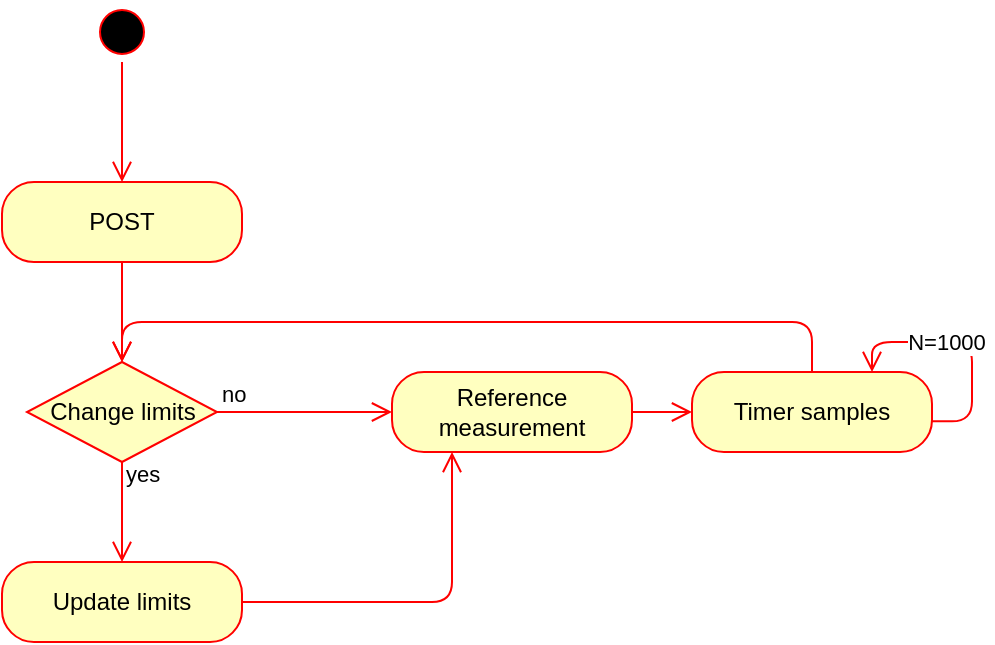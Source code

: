 <mxfile version="15.1.3" type="device"><diagram id="Mj5LvO9xfF5KpDP1EiAe" name="Page-1"><mxGraphModel dx="415" dy="246" grid="1" gridSize="10" guides="1" tooltips="1" connect="1" arrows="1" fold="1" page="1" pageScale="1" pageWidth="850" pageHeight="1100" math="0" shadow="0"><root><mxCell id="0"/><mxCell id="1" parent="0"/><mxCell id="VNUCdeKvvLrNA0HYH0ki-2" value="" style="ellipse;html=1;shape=startState;fillColor=#000000;strokeColor=#ff0000;" vertex="1" parent="1"><mxGeometry x="100" y="50" width="30" height="30" as="geometry"/></mxCell><mxCell id="VNUCdeKvvLrNA0HYH0ki-3" value="" style="edgeStyle=orthogonalEdgeStyle;html=1;verticalAlign=bottom;endArrow=open;endSize=8;strokeColor=#ff0000;" edge="1" source="VNUCdeKvvLrNA0HYH0ki-2" parent="1"><mxGeometry relative="1" as="geometry"><mxPoint x="115" y="140" as="targetPoint"/></mxGeometry></mxCell><mxCell id="VNUCdeKvvLrNA0HYH0ki-4" value="POST" style="rounded=1;whiteSpace=wrap;html=1;arcSize=40;fontColor=#000000;fillColor=#ffffc0;strokeColor=#ff0000;" vertex="1" parent="1"><mxGeometry x="55" y="140" width="120" height="40" as="geometry"/></mxCell><mxCell id="VNUCdeKvvLrNA0HYH0ki-5" value="" style="edgeStyle=orthogonalEdgeStyle;html=1;verticalAlign=bottom;endArrow=open;endSize=8;strokeColor=#ff0000;entryX=0.5;entryY=0;entryDx=0;entryDy=0;" edge="1" source="VNUCdeKvvLrNA0HYH0ki-4" parent="1" target="VNUCdeKvvLrNA0HYH0ki-6"><mxGeometry relative="1" as="geometry"><mxPoint x="115" y="240" as="targetPoint"/></mxGeometry></mxCell><mxCell id="VNUCdeKvvLrNA0HYH0ki-6" value="Change limits" style="rhombus;whiteSpace=wrap;html=1;fillColor=#ffffc0;strokeColor=#ff0000;" vertex="1" parent="1"><mxGeometry x="67.5" y="230" width="95" height="50" as="geometry"/></mxCell><mxCell id="VNUCdeKvvLrNA0HYH0ki-7" value="no" style="edgeStyle=orthogonalEdgeStyle;html=1;align=left;verticalAlign=bottom;endArrow=open;endSize=8;strokeColor=#ff0000;entryX=0;entryY=0.5;entryDx=0;entryDy=0;" edge="1" source="VNUCdeKvvLrNA0HYH0ki-6" parent="1" target="VNUCdeKvvLrNA0HYH0ki-14"><mxGeometry x="-1" relative="1" as="geometry"><mxPoint x="250" y="260" as="targetPoint"/><Array as="points"/></mxGeometry></mxCell><mxCell id="VNUCdeKvvLrNA0HYH0ki-8" value="yes" style="edgeStyle=orthogonalEdgeStyle;html=1;align=left;verticalAlign=top;endArrow=open;endSize=8;strokeColor=#ff0000;" edge="1" source="VNUCdeKvvLrNA0HYH0ki-6" parent="1"><mxGeometry x="-1" y="-7" relative="1" as="geometry"><mxPoint x="115" y="330" as="targetPoint"/><Array as="points"><mxPoint x="115" y="330"/><mxPoint x="115" y="330"/></Array><mxPoint x="7" y="-7" as="offset"/></mxGeometry></mxCell><mxCell id="VNUCdeKvvLrNA0HYH0ki-10" value="Update limits" style="rounded=1;whiteSpace=wrap;html=1;arcSize=40;fontColor=#000000;fillColor=#ffffc0;strokeColor=#ff0000;" vertex="1" parent="1"><mxGeometry x="55" y="330" width="120" height="40" as="geometry"/></mxCell><mxCell id="VNUCdeKvvLrNA0HYH0ki-12" value="" style="edgeStyle=orthogonalEdgeStyle;html=1;align=left;verticalAlign=top;endArrow=open;endSize=8;strokeColor=#ff0000;exitX=1;exitY=0.5;exitDx=0;exitDy=0;entryX=0.25;entryY=1;entryDx=0;entryDy=0;" edge="1" parent="1" source="VNUCdeKvvLrNA0HYH0ki-10" target="VNUCdeKvvLrNA0HYH0ki-14"><mxGeometry x="-1" y="-28" relative="1" as="geometry"><mxPoint x="280" y="280" as="targetPoint"/><mxPoint x="190" y="350" as="sourcePoint"/><Array as="points"><mxPoint x="280" y="350"/></Array><mxPoint x="8" y="-20" as="offset"/></mxGeometry></mxCell><mxCell id="VNUCdeKvvLrNA0HYH0ki-14" value="Reference measurement" style="rounded=1;whiteSpace=wrap;html=1;arcSize=40;fontColor=#000000;fillColor=#ffffc0;strokeColor=#ff0000;" vertex="1" parent="1"><mxGeometry x="250" y="235" width="120" height="40" as="geometry"/></mxCell><mxCell id="VNUCdeKvvLrNA0HYH0ki-18" value="Timer samples" style="rounded=1;whiteSpace=wrap;html=1;arcSize=40;fontColor=#000000;fillColor=#ffffc0;strokeColor=#ff0000;" vertex="1" parent="1"><mxGeometry x="400" y="235" width="120" height="40" as="geometry"/></mxCell><mxCell id="VNUCdeKvvLrNA0HYH0ki-21" value="" style="edgeStyle=orthogonalEdgeStyle;html=1;align=left;verticalAlign=top;endArrow=open;endSize=8;strokeColor=#ff0000;exitX=1;exitY=0.5;exitDx=0;exitDy=0;" edge="1" parent="1" source="VNUCdeKvvLrNA0HYH0ki-14"><mxGeometry x="-1" y="-28" relative="1" as="geometry"><mxPoint x="400" y="255" as="targetPoint"/><mxPoint x="380" y="290" as="sourcePoint"/><Array as="points"><mxPoint x="400" y="255"/></Array><mxPoint x="8" y="-20" as="offset"/></mxGeometry></mxCell><mxCell id="VNUCdeKvvLrNA0HYH0ki-22" value="" style="edgeStyle=orthogonalEdgeStyle;html=1;align=left;verticalAlign=top;endArrow=open;endSize=8;strokeColor=#ff0000;entryX=0.75;entryY=0;entryDx=0;entryDy=0;exitX=1;exitY=0.5;exitDx=0;exitDy=0;" edge="1" parent="1" target="VNUCdeKvvLrNA0HYH0ki-18"><mxGeometry x="-1" y="-28" relative="1" as="geometry"><mxPoint x="550" y="259.66" as="targetPoint"/><mxPoint x="520" y="259.66" as="sourcePoint"/><Array as="points"><mxPoint x="540" y="260"/><mxPoint x="540" y="220"/><mxPoint x="490" y="220"/></Array><mxPoint x="8" y="-20" as="offset"/></mxGeometry></mxCell><mxCell id="VNUCdeKvvLrNA0HYH0ki-23" value="N=1000" style="edgeLabel;html=1;align=center;verticalAlign=middle;resizable=0;points=[];" vertex="1" connectable="0" parent="VNUCdeKvvLrNA0HYH0ki-22"><mxGeometry x="0.161" relative="1" as="geometry"><mxPoint as="offset"/></mxGeometry></mxCell><mxCell id="VNUCdeKvvLrNA0HYH0ki-24" value="" style="edgeStyle=orthogonalEdgeStyle;html=1;align=left;verticalAlign=bottom;endArrow=open;endSize=8;strokeColor=#ff0000;exitX=0.5;exitY=0;exitDx=0;exitDy=0;" edge="1" parent="1" source="VNUCdeKvvLrNA0HYH0ki-18"><mxGeometry x="-1" relative="1" as="geometry"><mxPoint x="115" y="230" as="targetPoint"/><mxPoint x="400.0" y="190" as="sourcePoint"/><Array as="points"><mxPoint x="460" y="210"/><mxPoint x="115" y="210"/></Array></mxGeometry></mxCell></root></mxGraphModel></diagram></mxfile>